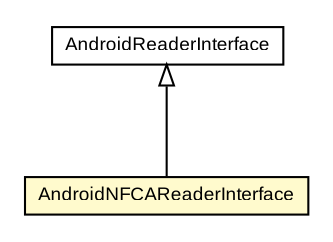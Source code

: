 #!/usr/local/bin/dot
#
# Class diagram 
# Generated by UMLGraph version R5_7_2-3-gee82a7 (http://www.umlgraph.org/)
#

digraph G {
	edge [fontname="arial",fontsize=10,labelfontname="arial",labelfontsize=10];
	node [fontname="arial",fontsize=10,shape=plaintext];
	nodesep=0.25;
	ranksep=0.5;
	// com.st.st25android.AndroidReaderInterface
	c19 [label=<<table title="com.st.st25android.AndroidReaderInterface" border="0" cellborder="1" cellspacing="0" cellpadding="2" port="p" href="./AndroidReaderInterface.html">
		<tr><td><table border="0" cellspacing="0" cellpadding="1">
<tr><td align="center" balign="center"> AndroidReaderInterface </td></tr>
		</table></td></tr>
		</table>>, URL="./AndroidReaderInterface.html", fontname="arial", fontcolor="black", fontsize=9.0];
	// com.st.st25android.AndroidNFCAReaderInterface
	c22 [label=<<table title="com.st.st25android.AndroidNFCAReaderInterface" border="0" cellborder="1" cellspacing="0" cellpadding="2" port="p" bgcolor="lemonChiffon" href="./AndroidNFCAReaderInterface.html">
		<tr><td><table border="0" cellspacing="0" cellpadding="1">
<tr><td align="center" balign="center"> AndroidNFCAReaderInterface </td></tr>
		</table></td></tr>
		</table>>, URL="./AndroidNFCAReaderInterface.html", fontname="arial", fontcolor="black", fontsize=9.0];
	//com.st.st25android.AndroidNFCAReaderInterface extends com.st.st25android.AndroidReaderInterface
	c19:p -> c22:p [dir=back,arrowtail=empty];
}

